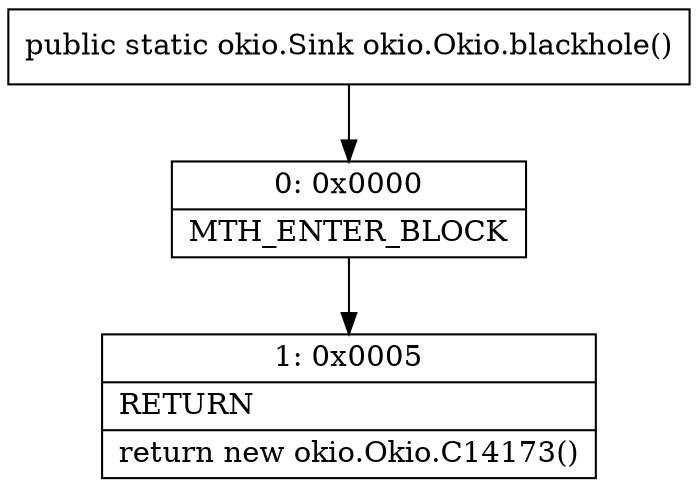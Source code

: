 digraph "CFG forokio.Okio.blackhole()Lokio\/Sink;" {
Node_0 [shape=record,label="{0\:\ 0x0000|MTH_ENTER_BLOCK\l}"];
Node_1 [shape=record,label="{1\:\ 0x0005|RETURN\l|return new okio.Okio.C14173()\l}"];
MethodNode[shape=record,label="{public static okio.Sink okio.Okio.blackhole() }"];
MethodNode -> Node_0;
Node_0 -> Node_1;
}

